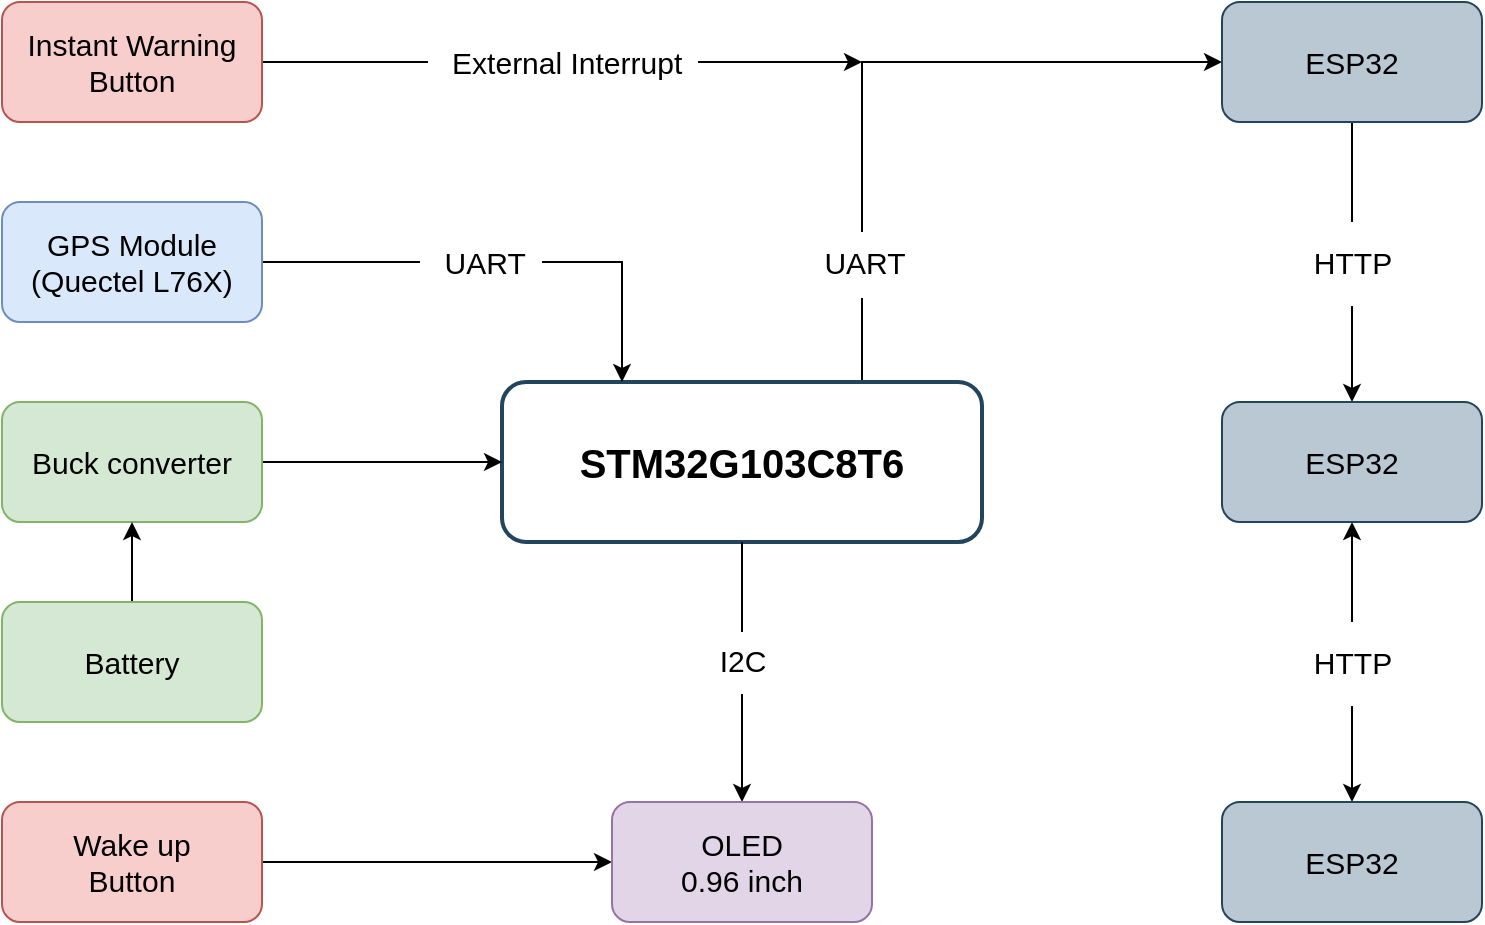 <mxfile version="24.4.4" type="github">
  <diagram name="Page-1" id="90a13364-a465-7bf4-72fc-28e22215d7a0">
    <mxGraphModel dx="1390" dy="716" grid="1" gridSize="10" guides="1" tooltips="1" connect="1" arrows="1" fold="1" page="1" pageScale="1.5" pageWidth="1169" pageHeight="826" background="none" math="0" shadow="0">
      <root>
        <mxCell id="0" style=";html=1;" />
        <mxCell id="1" style=";html=1;" parent="0" />
        <mxCell id="PSbmAlQU5YadSZT0BGco-13" style="edgeStyle=orthogonalEdgeStyle;rounded=0;orthogonalLoop=1;jettySize=auto;html=1;entryX=0;entryY=0.5;entryDx=0;entryDy=0;exitX=0.75;exitY=0;exitDx=0;exitDy=0;" edge="1" parent="1" source="PSbmAlQU5YadSZT0BGco-1" target="PSbmAlQU5YadSZT0BGco-12">
          <mxGeometry relative="1" as="geometry">
            <Array as="points">
              <mxPoint x="820" y="460" />
            </Array>
          </mxGeometry>
        </mxCell>
        <mxCell id="PSbmAlQU5YadSZT0BGco-15" value="&lt;p style=&quot;line-height: 90%;&quot;&gt;&lt;font style=&quot;font-size: 15px;&quot;&gt;UART&lt;/font&gt;&lt;/p&gt;" style="edgeLabel;html=1;align=center;verticalAlign=middle;resizable=0;points=[];" vertex="1" connectable="0" parent="PSbmAlQU5YadSZT0BGco-13">
          <mxGeometry x="-0.48" y="-1" relative="1" as="geometry">
            <mxPoint y="29" as="offset" />
          </mxGeometry>
        </mxCell>
        <mxCell id="PSbmAlQU5YadSZT0BGco-1" value="&lt;b&gt;&lt;font style=&quot;font-size: 20px;&quot;&gt;STM32G103C8T6&lt;/font&gt;&lt;/b&gt;" style="rounded=1;whiteSpace=wrap;html=1;strokeWidth=2;fillColor=none;strokeColor=#23445d;" vertex="1" parent="1">
          <mxGeometry x="640" y="620" width="240" height="80" as="geometry" />
        </mxCell>
        <mxCell id="PSbmAlQU5YadSZT0BGco-3" style="edgeStyle=orthogonalEdgeStyle;rounded=0;orthogonalLoop=1;jettySize=auto;html=1;entryX=0.25;entryY=0;entryDx=0;entryDy=0;" edge="1" parent="1" source="PSbmAlQU5YadSZT0BGco-2" target="PSbmAlQU5YadSZT0BGco-1">
          <mxGeometry relative="1" as="geometry" />
        </mxCell>
        <mxCell id="PSbmAlQU5YadSZT0BGco-4" value="&lt;font style=&quot;font-size: 15px;&quot;&gt;&amp;nbsp;&amp;nbsp; UART&amp;nbsp;&amp;nbsp; &lt;br&gt;&lt;/font&gt;" style="edgeLabel;html=1;align=center;verticalAlign=middle;resizable=0;points=[];" vertex="1" connectable="0" parent="PSbmAlQU5YadSZT0BGco-3">
          <mxGeometry x="0.039" y="2" relative="1" as="geometry">
            <mxPoint x="-16" y="2" as="offset" />
          </mxGeometry>
        </mxCell>
        <mxCell id="PSbmAlQU5YadSZT0BGco-2" value="&lt;div style=&quot;font-size: 15px;&quot;&gt;GPS Module&lt;/div&gt;&lt;div style=&quot;font-size: 15px;&quot;&gt;(Quectel L76X)&lt;br style=&quot;font-size: 15px;&quot;&gt;&lt;/div&gt;" style="rounded=1;whiteSpace=wrap;html=1;fontSize=15;fillColor=#dae8fc;strokeColor=#6c8ebf;" vertex="1" parent="1">
          <mxGeometry x="390" y="530" width="130" height="60" as="geometry" />
        </mxCell>
        <mxCell id="PSbmAlQU5YadSZT0BGco-11" style="edgeStyle=orthogonalEdgeStyle;rounded=0;orthogonalLoop=1;jettySize=auto;html=1;entryX=0;entryY=0.5;entryDx=0;entryDy=0;" edge="1" parent="1" source="PSbmAlQU5YadSZT0BGco-5" target="PSbmAlQU5YadSZT0BGco-1">
          <mxGeometry relative="1" as="geometry" />
        </mxCell>
        <mxCell id="PSbmAlQU5YadSZT0BGco-5" value="Buck converter" style="rounded=1;whiteSpace=wrap;html=1;fontSize=15;fillColor=#d5e8d4;strokeColor=#82b366;" vertex="1" parent="1">
          <mxGeometry x="390" y="630" width="130" height="60" as="geometry" />
        </mxCell>
        <mxCell id="PSbmAlQU5YadSZT0BGco-7" value="" style="edgeStyle=orthogonalEdgeStyle;rounded=0;orthogonalLoop=1;jettySize=auto;html=1;" edge="1" parent="1" source="PSbmAlQU5YadSZT0BGco-6" target="PSbmAlQU5YadSZT0BGco-5">
          <mxGeometry relative="1" as="geometry" />
        </mxCell>
        <mxCell id="PSbmAlQU5YadSZT0BGco-6" value="&lt;div&gt;Battery&lt;/div&gt;" style="rounded=1;whiteSpace=wrap;html=1;fontSize=15;fillColor=#d5e8d4;strokeColor=#82b366;" vertex="1" parent="1">
          <mxGeometry x="390" y="730" width="130" height="60" as="geometry" />
        </mxCell>
        <mxCell id="PSbmAlQU5YadSZT0BGco-14" style="edgeStyle=orthogonalEdgeStyle;rounded=0;orthogonalLoop=1;jettySize=auto;html=1;" edge="1" parent="1" source="PSbmAlQU5YadSZT0BGco-9">
          <mxGeometry relative="1" as="geometry">
            <mxPoint x="820" y="460" as="targetPoint" />
          </mxGeometry>
        </mxCell>
        <mxCell id="PSbmAlQU5YadSZT0BGco-29" value="&lt;font style=&quot;font-size: 15px;&quot;&gt;&amp;nbsp;&amp;nbsp; External Interrupt&amp;nbsp;&amp;nbsp; &lt;br&gt;&lt;/font&gt;" style="edgeLabel;html=1;align=center;verticalAlign=middle;resizable=0;points=[];" vertex="1" connectable="0" parent="PSbmAlQU5YadSZT0BGco-14">
          <mxGeometry x="-0.022" y="2" relative="1" as="geometry">
            <mxPoint x="3" y="2" as="offset" />
          </mxGeometry>
        </mxCell>
        <mxCell id="PSbmAlQU5YadSZT0BGco-9" value="Instant Warning&lt;br&gt;Button" style="rounded=1;whiteSpace=wrap;html=1;fontSize=15;fillColor=#f8cecc;strokeColor=#b85450;" vertex="1" parent="1">
          <mxGeometry x="390" y="430" width="130" height="60" as="geometry" />
        </mxCell>
        <mxCell id="PSbmAlQU5YadSZT0BGco-19" style="edgeStyle=orthogonalEdgeStyle;rounded=0;orthogonalLoop=1;jettySize=auto;html=1;entryX=0.5;entryY=0;entryDx=0;entryDy=0;" edge="1" parent="1" source="PSbmAlQU5YadSZT0BGco-12" target="PSbmAlQU5YadSZT0BGco-16">
          <mxGeometry relative="1" as="geometry" />
        </mxCell>
        <mxCell id="PSbmAlQU5YadSZT0BGco-22" value="&lt;p style=&quot;line-height: 80%; font-size: 15px;&quot;&gt;&lt;font style=&quot;font-size: 15px;&quot;&gt;HTTP&lt;/font&gt;&lt;/p&gt;" style="edgeLabel;html=1;align=center;verticalAlign=middle;resizable=0;points=[];" vertex="1" connectable="0" parent="PSbmAlQU5YadSZT0BGco-19">
          <mxGeometry x="-0.141" relative="1" as="geometry">
            <mxPoint y="10" as="offset" />
          </mxGeometry>
        </mxCell>
        <mxCell id="PSbmAlQU5YadSZT0BGco-12" value="ESP32" style="rounded=1;whiteSpace=wrap;html=1;fontSize=15;fillColor=#bac8d3;strokeColor=#23445d;" vertex="1" parent="1">
          <mxGeometry x="1000" y="430" width="130" height="60" as="geometry" />
        </mxCell>
        <mxCell id="PSbmAlQU5YadSZT0BGco-20" style="edgeStyle=orthogonalEdgeStyle;rounded=0;orthogonalLoop=1;jettySize=auto;html=1;entryX=0.5;entryY=0;entryDx=0;entryDy=0;startArrow=classic;startFill=1;" edge="1" parent="1" source="PSbmAlQU5YadSZT0BGco-16" target="PSbmAlQU5YadSZT0BGco-17">
          <mxGeometry relative="1" as="geometry" />
        </mxCell>
        <mxCell id="PSbmAlQU5YadSZT0BGco-21" value="&lt;p style=&quot;line-height: 80%; font-size: 15px;&quot;&gt;&lt;font style=&quot;font-size: 15px;&quot;&gt;HTTP&lt;/font&gt;&lt;/p&gt;" style="edgeLabel;html=1;align=center;verticalAlign=middle;resizable=0;points=[];" vertex="1" connectable="0" parent="PSbmAlQU5YadSZT0BGco-20">
          <mxGeometry x="-0.17" y="4" relative="1" as="geometry">
            <mxPoint x="-4" y="12" as="offset" />
          </mxGeometry>
        </mxCell>
        <mxCell id="PSbmAlQU5YadSZT0BGco-16" value="ESP32" style="rounded=1;whiteSpace=wrap;html=1;fontSize=15;fillColor=#bac8d3;strokeColor=#23445d;" vertex="1" parent="1">
          <mxGeometry x="1000" y="630" width="130" height="60" as="geometry" />
        </mxCell>
        <mxCell id="PSbmAlQU5YadSZT0BGco-17" value="ESP32" style="rounded=1;whiteSpace=wrap;html=1;fontSize=15;fillColor=#bac8d3;strokeColor=#23445d;" vertex="1" parent="1">
          <mxGeometry x="1000" y="830" width="130" height="60" as="geometry" />
        </mxCell>
        <mxCell id="PSbmAlQU5YadSZT0BGco-27" style="edgeStyle=orthogonalEdgeStyle;rounded=0;orthogonalLoop=1;jettySize=auto;html=1;entryX=0;entryY=0.5;entryDx=0;entryDy=0;" edge="1" parent="1" source="PSbmAlQU5YadSZT0BGco-18" target="PSbmAlQU5YadSZT0BGco-25">
          <mxGeometry relative="1" as="geometry" />
        </mxCell>
        <mxCell id="PSbmAlQU5YadSZT0BGco-18" value="&lt;div&gt;Wake up&lt;/div&gt;&lt;div&gt;Button&lt;/div&gt;" style="rounded=1;whiteSpace=wrap;html=1;fontSize=15;fillColor=#f8cecc;strokeColor=#b85450;" vertex="1" parent="1">
          <mxGeometry x="390" y="830" width="130" height="60" as="geometry" />
        </mxCell>
        <mxCell id="PSbmAlQU5YadSZT0BGco-26" style="edgeStyle=orthogonalEdgeStyle;rounded=0;orthogonalLoop=1;jettySize=auto;html=1;entryX=0.5;entryY=1;entryDx=0;entryDy=0;endArrow=none;endFill=0;startArrow=classic;startFill=1;" edge="1" parent="1" source="PSbmAlQU5YadSZT0BGco-25" target="PSbmAlQU5YadSZT0BGco-1">
          <mxGeometry relative="1" as="geometry" />
        </mxCell>
        <mxCell id="PSbmAlQU5YadSZT0BGco-28" value="&lt;p style=&quot;line-height: 80%;&quot;&gt;&lt;font style=&quot;font-size: 15px;&quot;&gt;I2C&lt;/font&gt;&lt;/p&gt;" style="edgeLabel;html=1;align=center;verticalAlign=middle;resizable=0;points=[];" vertex="1" connectable="0" parent="PSbmAlQU5YadSZT0BGco-26">
          <mxGeometry x="0.018" y="1" relative="1" as="geometry">
            <mxPoint x="1" y="-4" as="offset" />
          </mxGeometry>
        </mxCell>
        <mxCell id="PSbmAlQU5YadSZT0BGco-25" value="&lt;div&gt;OLED&lt;/div&gt;&lt;div&gt;0.96 inch&lt;br&gt;&lt;/div&gt;" style="rounded=1;whiteSpace=wrap;html=1;fontSize=15;fillColor=#e1d5e7;strokeColor=#9673a6;" vertex="1" parent="1">
          <mxGeometry x="695" y="830" width="130" height="60" as="geometry" />
        </mxCell>
      </root>
    </mxGraphModel>
  </diagram>
</mxfile>
